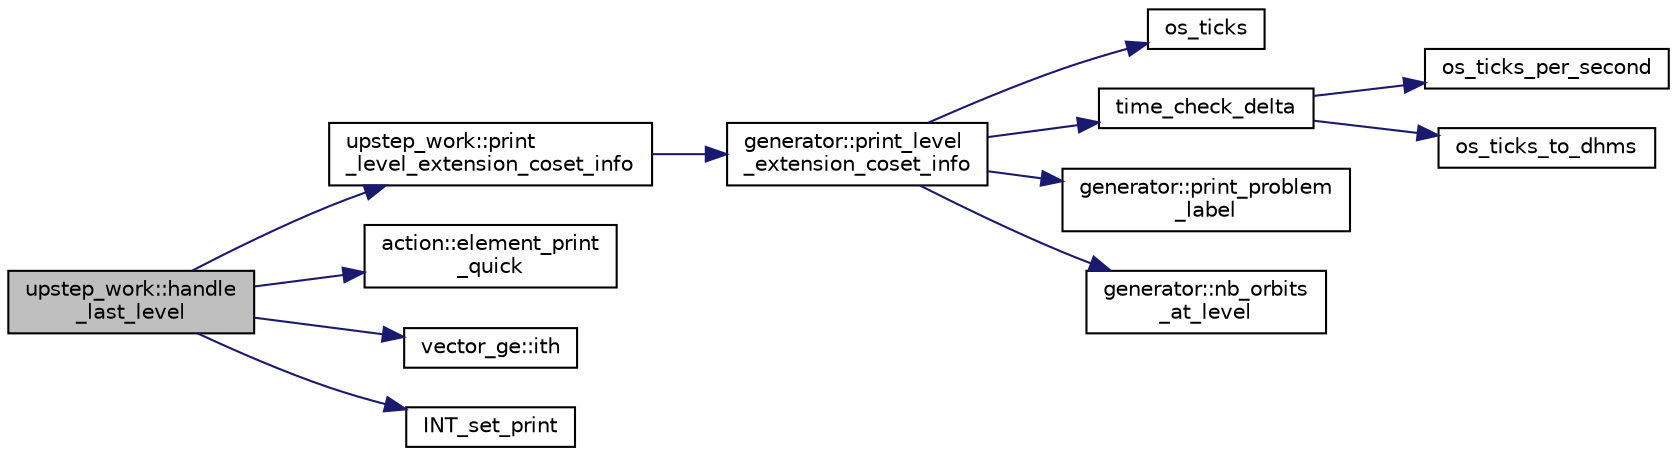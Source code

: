 digraph "upstep_work::handle_last_level"
{
  edge [fontname="Helvetica",fontsize="10",labelfontname="Helvetica",labelfontsize="10"];
  node [fontname="Helvetica",fontsize="10",shape=record];
  rankdir="LR";
  Node1806 [label="upstep_work::handle\l_last_level",height=0.2,width=0.4,color="black", fillcolor="grey75", style="filled", fontcolor="black"];
  Node1806 -> Node1807 [color="midnightblue",fontsize="10",style="solid",fontname="Helvetica"];
  Node1807 [label="upstep_work::print\l_level_extension_coset_info",height=0.2,width=0.4,color="black", fillcolor="white", style="filled",URL="$d2/dd6/classupstep__work.html#a30abe055c26f63cf6279de866b8584dc"];
  Node1807 -> Node1808 [color="midnightblue",fontsize="10",style="solid",fontname="Helvetica"];
  Node1808 [label="generator::print_level\l_extension_coset_info",height=0.2,width=0.4,color="black", fillcolor="white", style="filled",URL="$d7/d73/classgenerator.html#a89c72f79f883c8b241c958c4c9107bc1"];
  Node1808 -> Node1809 [color="midnightblue",fontsize="10",style="solid",fontname="Helvetica"];
  Node1809 [label="os_ticks",height=0.2,width=0.4,color="black", fillcolor="white", style="filled",URL="$d5/db4/io__and__os_8h.html#a3da6d2b09e35d569adb7101dffcb5224"];
  Node1808 -> Node1810 [color="midnightblue",fontsize="10",style="solid",fontname="Helvetica"];
  Node1810 [label="time_check_delta",height=0.2,width=0.4,color="black", fillcolor="white", style="filled",URL="$d9/d60/discreta_8h.html#a89a8565e34c7dcbb97180cd6af7454a1"];
  Node1810 -> Node1811 [color="midnightblue",fontsize="10",style="solid",fontname="Helvetica"];
  Node1811 [label="os_ticks_per_second",height=0.2,width=0.4,color="black", fillcolor="white", style="filled",URL="$d5/db4/io__and__os_8h.html#a1b35e7a094dfde9db39ae352c9c17042"];
  Node1810 -> Node1812 [color="midnightblue",fontsize="10",style="solid",fontname="Helvetica"];
  Node1812 [label="os_ticks_to_dhms",height=0.2,width=0.4,color="black", fillcolor="white", style="filled",URL="$d5/db4/io__and__os_8h.html#a0d715587fd9b8ab4e2bc822a2be313ba"];
  Node1808 -> Node1813 [color="midnightblue",fontsize="10",style="solid",fontname="Helvetica"];
  Node1813 [label="generator::print_problem\l_label",height=0.2,width=0.4,color="black", fillcolor="white", style="filled",URL="$d7/d73/classgenerator.html#a06d3c064ba84ebe8db3537e6273f16c3"];
  Node1808 -> Node1814 [color="midnightblue",fontsize="10",style="solid",fontname="Helvetica"];
  Node1814 [label="generator::nb_orbits\l_at_level",height=0.2,width=0.4,color="black", fillcolor="white", style="filled",URL="$d7/d73/classgenerator.html#a020f3d8378448310d044a4a24fadf301"];
  Node1806 -> Node1815 [color="midnightblue",fontsize="10",style="solid",fontname="Helvetica"];
  Node1815 [label="action::element_print\l_quick",height=0.2,width=0.4,color="black", fillcolor="white", style="filled",URL="$d2/d86/classaction.html#a4844680cf6750396f76494a28655265b"];
  Node1806 -> Node1816 [color="midnightblue",fontsize="10",style="solid",fontname="Helvetica"];
  Node1816 [label="vector_ge::ith",height=0.2,width=0.4,color="black", fillcolor="white", style="filled",URL="$d4/d6e/classvector__ge.html#a1ff002e8b746a9beb119d57dcd4a15ff"];
  Node1806 -> Node1817 [color="midnightblue",fontsize="10",style="solid",fontname="Helvetica"];
  Node1817 [label="INT_set_print",height=0.2,width=0.4,color="black", fillcolor="white", style="filled",URL="$df/dbf/sajeeb_8_c.html#a97614645ec11df30e0e896367f91ffd9"];
}
